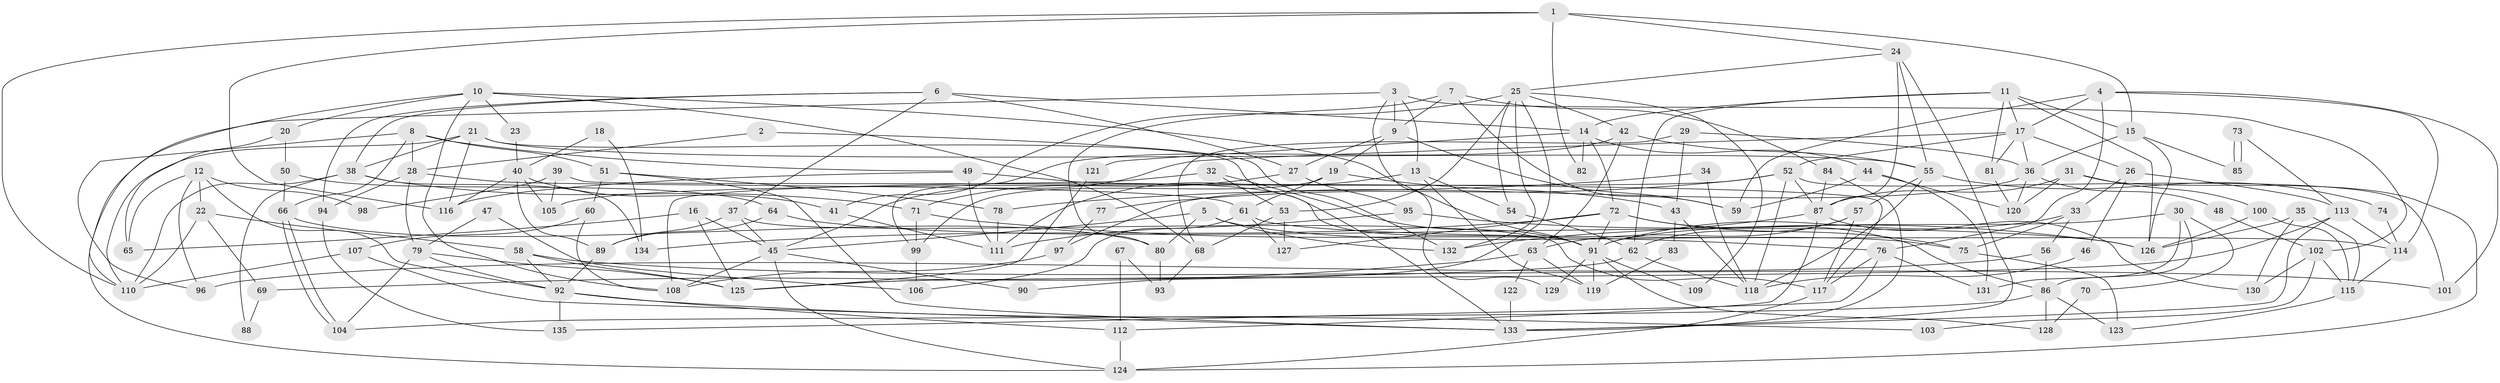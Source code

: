 // Generated by graph-tools (version 1.1) at 2025/02/03/09/25 03:02:02]
// undirected, 135 vertices, 270 edges
graph export_dot {
graph [start="1"]
  node [color=gray90,style=filled];
  1;
  2;
  3;
  4;
  5;
  6;
  7;
  8;
  9;
  10;
  11;
  12;
  13;
  14;
  15;
  16;
  17;
  18;
  19;
  20;
  21;
  22;
  23;
  24;
  25;
  26;
  27;
  28;
  29;
  30;
  31;
  32;
  33;
  34;
  35;
  36;
  37;
  38;
  39;
  40;
  41;
  42;
  43;
  44;
  45;
  46;
  47;
  48;
  49;
  50;
  51;
  52;
  53;
  54;
  55;
  56;
  57;
  58;
  59;
  60;
  61;
  62;
  63;
  64;
  65;
  66;
  67;
  68;
  69;
  70;
  71;
  72;
  73;
  74;
  75;
  76;
  77;
  78;
  79;
  80;
  81;
  82;
  83;
  84;
  85;
  86;
  87;
  88;
  89;
  90;
  91;
  92;
  93;
  94;
  95;
  96;
  97;
  98;
  99;
  100;
  101;
  102;
  103;
  104;
  105;
  106;
  107;
  108;
  109;
  110;
  111;
  112;
  113;
  114;
  115;
  116;
  117;
  118;
  119;
  120;
  121;
  122;
  123;
  124;
  125;
  126;
  127;
  128;
  129;
  130;
  131;
  132;
  133;
  134;
  135;
  1 -- 15;
  1 -- 110;
  1 -- 24;
  1 -- 82;
  1 -- 116;
  2 -- 28;
  2 -- 132;
  3 -- 124;
  3 -- 102;
  3 -- 9;
  3 -- 13;
  3 -- 129;
  4 -- 114;
  4 -- 17;
  4 -- 59;
  4 -- 76;
  4 -- 101;
  5 -- 45;
  5 -- 75;
  5 -- 80;
  5 -- 132;
  6 -- 37;
  6 -- 27;
  6 -- 14;
  6 -- 38;
  6 -- 94;
  7 -- 80;
  7 -- 9;
  7 -- 59;
  7 -- 84;
  8 -- 49;
  8 -- 28;
  8 -- 51;
  8 -- 66;
  8 -- 96;
  9 -- 59;
  9 -- 19;
  9 -- 27;
  10 -- 108;
  10 -- 110;
  10 -- 20;
  10 -- 23;
  10 -- 68;
  10 -- 91;
  11 -- 17;
  11 -- 15;
  11 -- 14;
  11 -- 62;
  11 -- 81;
  11 -- 126;
  12 -- 65;
  12 -- 92;
  12 -- 22;
  12 -- 96;
  12 -- 98;
  13 -- 119;
  13 -- 54;
  13 -- 111;
  14 -- 44;
  14 -- 72;
  14 -- 82;
  14 -- 121;
  15 -- 36;
  15 -- 126;
  15 -- 85;
  16 -- 125;
  16 -- 45;
  16 -- 65;
  17 -- 26;
  17 -- 52;
  17 -- 36;
  17 -- 45;
  17 -- 81;
  18 -- 134;
  18 -- 40;
  19 -- 43;
  19 -- 61;
  19 -- 99;
  20 -- 50;
  20 -- 65;
  21 -- 133;
  21 -- 38;
  21 -- 55;
  21 -- 110;
  21 -- 116;
  22 -- 58;
  22 -- 69;
  22 -- 110;
  23 -- 40;
  24 -- 55;
  24 -- 25;
  24 -- 87;
  24 -- 133;
  25 -- 42;
  25 -- 41;
  25 -- 53;
  25 -- 54;
  25 -- 90;
  25 -- 109;
  25 -- 132;
  26 -- 113;
  26 -- 33;
  26 -- 46;
  27 -- 71;
  27 -- 95;
  28 -- 94;
  28 -- 79;
  28 -- 61;
  29 -- 68;
  29 -- 36;
  29 -- 43;
  30 -- 131;
  30 -- 86;
  30 -- 70;
  30 -- 91;
  31 -- 120;
  31 -- 87;
  31 -- 100;
  31 -- 124;
  32 -- 53;
  32 -- 91;
  32 -- 108;
  33 -- 91;
  33 -- 56;
  33 -- 75;
  34 -- 118;
  34 -- 78;
  35 -- 115;
  35 -- 126;
  35 -- 130;
  36 -- 120;
  36 -- 48;
  36 -- 97;
  37 -- 117;
  37 -- 45;
  37 -- 89;
  38 -- 110;
  38 -- 71;
  38 -- 88;
  38 -- 134;
  39 -- 117;
  39 -- 105;
  39 -- 98;
  40 -- 116;
  40 -- 41;
  40 -- 89;
  40 -- 105;
  41 -- 111;
  42 -- 55;
  42 -- 99;
  42 -- 63;
  43 -- 118;
  43 -- 83;
  44 -- 59;
  44 -- 120;
  44 -- 131;
  45 -- 108;
  45 -- 90;
  45 -- 124;
  46 -- 118;
  47 -- 79;
  47 -- 106;
  48 -- 102;
  49 -- 116;
  49 -- 91;
  49 -- 111;
  50 -- 64;
  50 -- 66;
  51 -- 133;
  51 -- 60;
  51 -- 78;
  52 -- 101;
  52 -- 87;
  52 -- 77;
  52 -- 105;
  52 -- 118;
  53 -- 127;
  53 -- 68;
  54 -- 62;
  55 -- 118;
  55 -- 57;
  55 -- 74;
  56 -- 86;
  56 -- 96;
  57 -- 62;
  57 -- 63;
  57 -- 117;
  58 -- 92;
  58 -- 125;
  58 -- 101;
  60 -- 107;
  60 -- 108;
  61 -- 106;
  61 -- 114;
  61 -- 127;
  62 -- 118;
  62 -- 125;
  63 -- 69;
  63 -- 119;
  63 -- 122;
  64 -- 89;
  64 -- 126;
  66 -- 104;
  66 -- 104;
  66 -- 80;
  67 -- 112;
  67 -- 93;
  68 -- 93;
  69 -- 88;
  70 -- 128;
  71 -- 76;
  71 -- 99;
  72 -- 91;
  72 -- 75;
  72 -- 86;
  72 -- 127;
  72 -- 134;
  73 -- 85;
  73 -- 85;
  73 -- 113;
  74 -- 114;
  75 -- 123;
  76 -- 117;
  76 -- 131;
  76 -- 135;
  77 -- 97;
  78 -- 111;
  79 -- 92;
  79 -- 104;
  79 -- 125;
  80 -- 93;
  81 -- 120;
  83 -- 119;
  84 -- 87;
  84 -- 133;
  86 -- 123;
  86 -- 104;
  86 -- 128;
  87 -- 132;
  87 -- 112;
  87 -- 130;
  89 -- 92;
  91 -- 109;
  91 -- 119;
  91 -- 128;
  91 -- 129;
  92 -- 112;
  92 -- 103;
  92 -- 135;
  94 -- 135;
  95 -- 111;
  95 -- 126;
  97 -- 108;
  99 -- 106;
  100 -- 126;
  100 -- 115;
  102 -- 130;
  102 -- 115;
  102 -- 103;
  107 -- 133;
  107 -- 110;
  112 -- 124;
  113 -- 133;
  113 -- 125;
  113 -- 114;
  114 -- 115;
  115 -- 123;
  117 -- 124;
  121 -- 125;
  122 -- 133;
}
